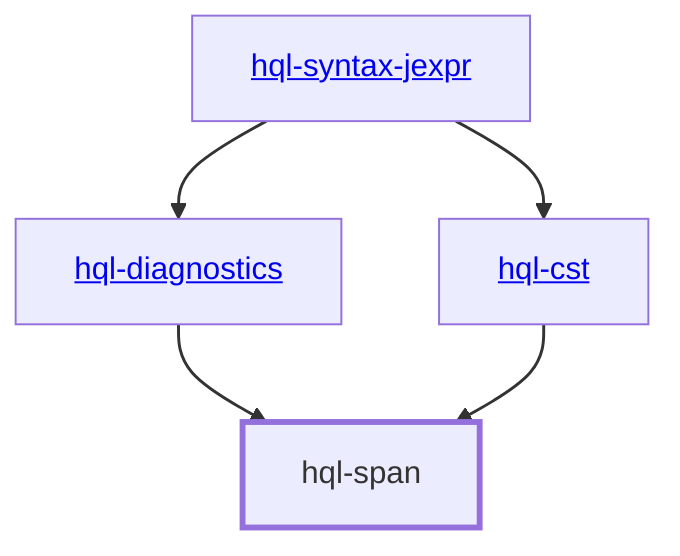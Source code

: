 graph TD
    linkStyle default stroke-width:1.5px
    classDef default stroke-width:1px
    classDef root stroke-width:3px
    classDef dev stroke-width:1px
    classDef build stroke-width:1px
    %% Legend
    %% --> : Normal dependency
    %% -.-> : Dev dependency
    %% ---> : Build dependency
    0[hql-span]
    class 0 root
    1[<a href="../hql_syntax_jexpr/index.html">hql-syntax-jexpr</a>]
    2[<a href="../hql_cst/index.html">hql-cst</a>]
    3[<a href="../hql_diagnostics/index.html">hql-diagnostics</a>]
    3 --> 0
    1 --> 2
    2 --> 0
    1 --> 3
